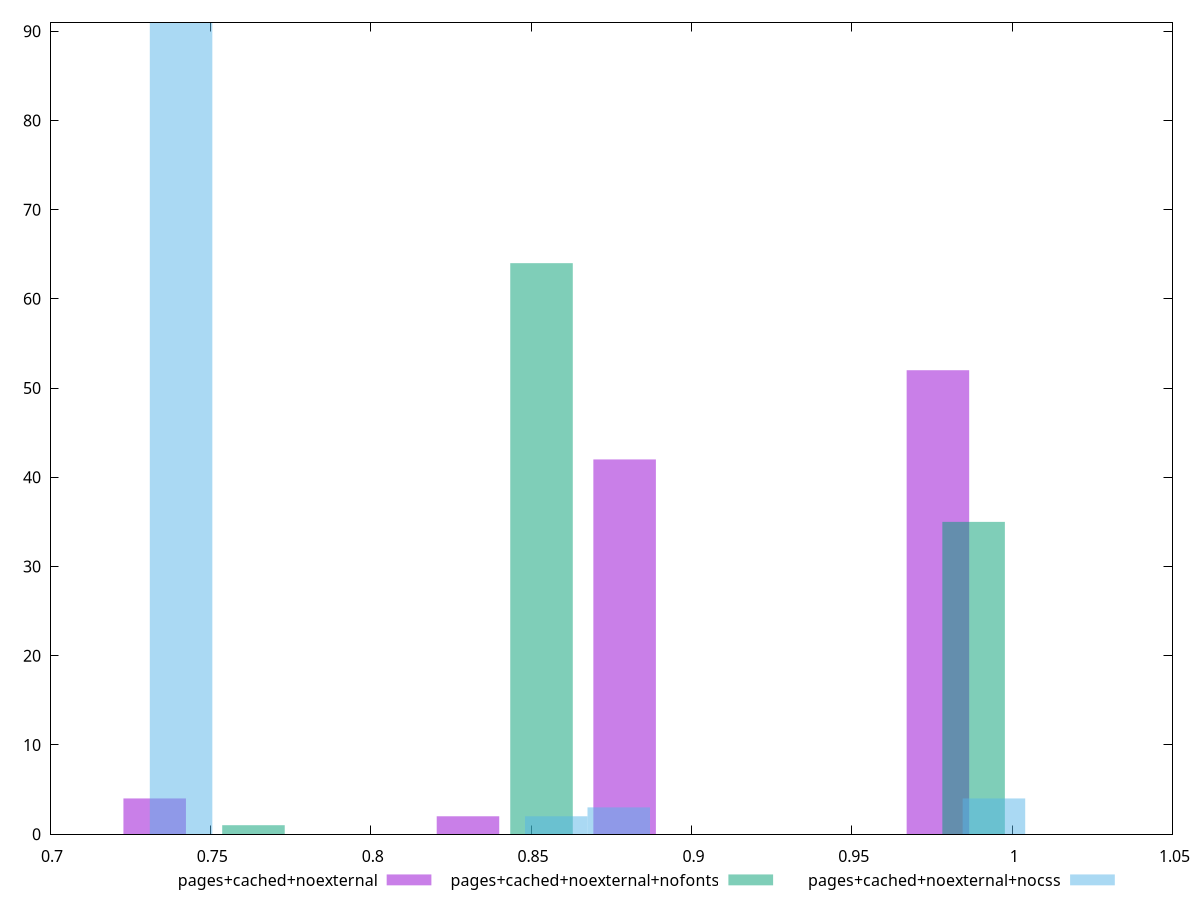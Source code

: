 $_pagesCachedNoexternal <<EOF
0.8791686324893329 42
0.9768540360992588 52
0.83032593068437 2
0.732640527074444 4
EOF
$_pagesCachedNoexternalNofonts <<EOF
0.853258922938672 64
0.9879840160342518 35
0.7634421942082855 1
EOF
$_pagesCachedNoexternalNocss <<EOF
0.7408694188817105 91
0.8773453644651835 3
0.9943247463938746 4
0.8578488008104016 2
EOF
set key outside below
set terminal pngcairo
set output "report_00004_2020-11-02T20-21-41.718Z/uses-http2/uses-http2_pages+cached+noexternal_pages+cached+noexternal+nofonts_pages+cached+noexternal+nocss+hist.png"
set boxwidth 0.019496563654781855
set style fill transparent solid 0.5 noborder
set yrange [0:91]
plot $_pagesCachedNoexternal title "pages+cached+noexternal" with boxes ,$_pagesCachedNoexternalNofonts title "pages+cached+noexternal+nofonts" with boxes ,$_pagesCachedNoexternalNocss title "pages+cached+noexternal+nocss" with boxes ,